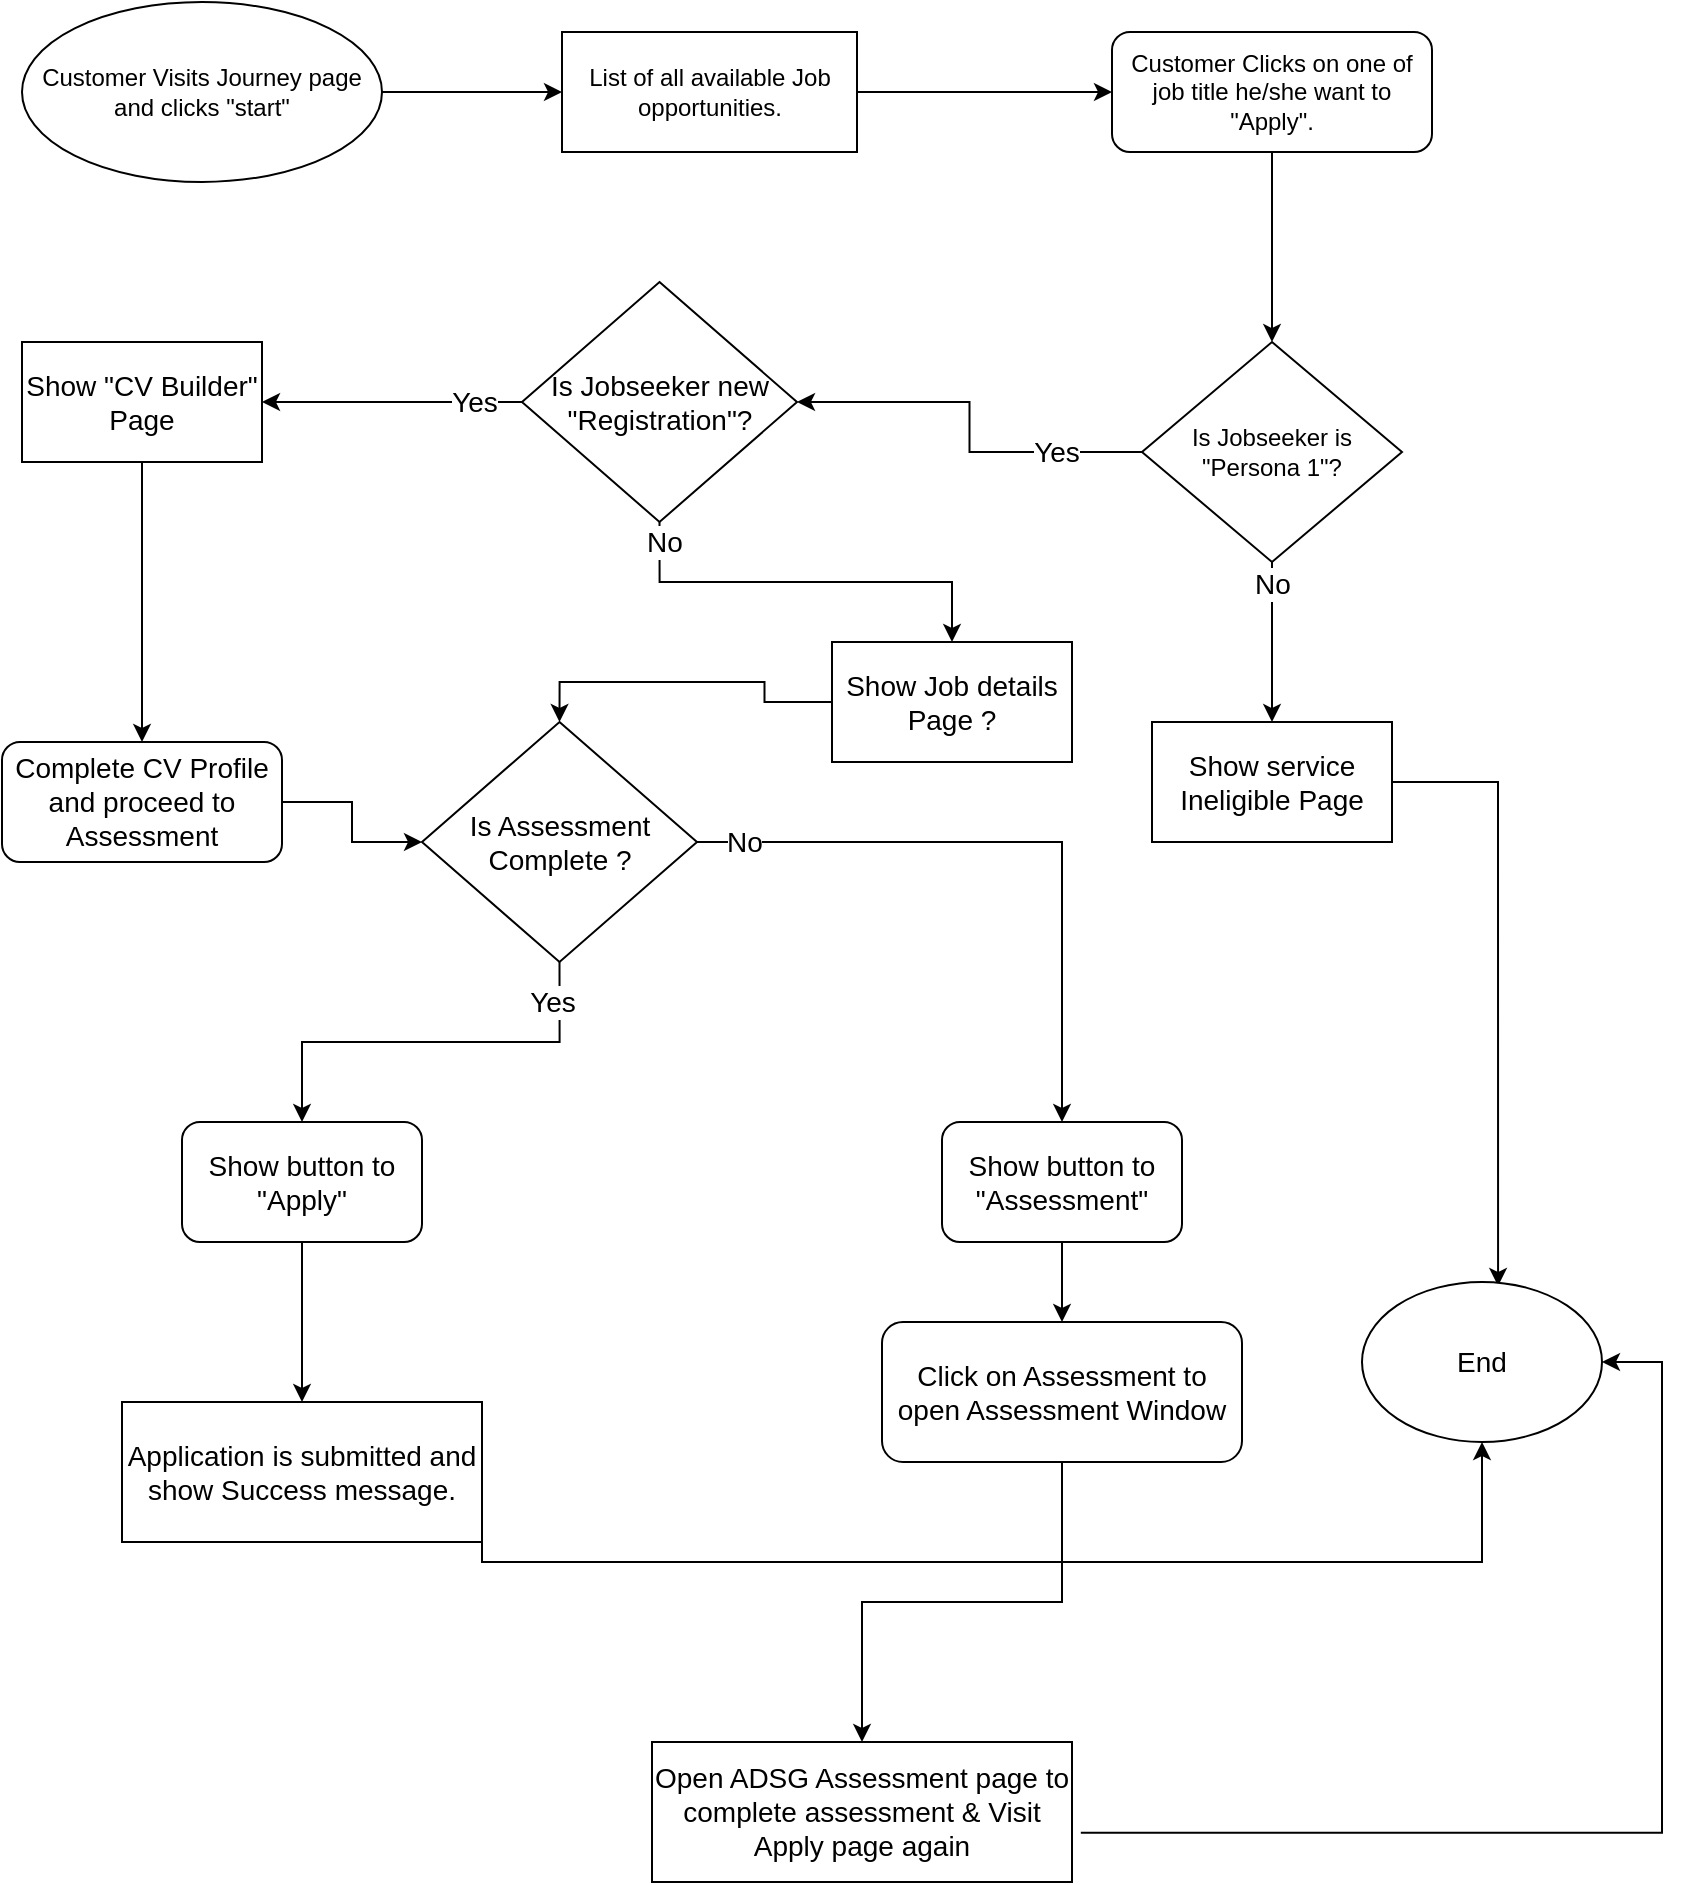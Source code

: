 <mxfile version="20.0.4" type="github" pages="3">
  <diagram id="p3bcoX_zDifybAXSMWaD" name="All Persona">
    <mxGraphModel dx="1406" dy="792" grid="1" gridSize="10" guides="1" tooltips="1" connect="1" arrows="1" fold="1" page="1" pageScale="1" pageWidth="850" pageHeight="1100" math="0" shadow="0">
      <root>
        <mxCell id="0" />
        <mxCell id="1" parent="0" />
        <mxCell id="kV20wIMNOrEjRqIksJpt-13" value="" style="edgeStyle=orthogonalEdgeStyle;rounded=0;orthogonalLoop=1;jettySize=auto;html=1;fontSize=14;" edge="1" parent="1" source="kV20wIMNOrEjRqIksJpt-1" target="kV20wIMNOrEjRqIksJpt-2">
          <mxGeometry relative="1" as="geometry" />
        </mxCell>
        <mxCell id="kV20wIMNOrEjRqIksJpt-1" value="Customer Visits Journey page and clicks &quot;start&quot;" style="ellipse;whiteSpace=wrap;html=1;" vertex="1" parent="1">
          <mxGeometry x="20" y="70" width="180" height="90" as="geometry" />
        </mxCell>
        <mxCell id="kV20wIMNOrEjRqIksJpt-14" value="" style="edgeStyle=orthogonalEdgeStyle;rounded=0;orthogonalLoop=1;jettySize=auto;html=1;fontSize=14;" edge="1" parent="1" source="kV20wIMNOrEjRqIksJpt-2" target="kV20wIMNOrEjRqIksJpt-3">
          <mxGeometry relative="1" as="geometry" />
        </mxCell>
        <mxCell id="kV20wIMNOrEjRqIksJpt-2" value="List of all available Job opportunities." style="rounded=0;whiteSpace=wrap;html=1;" vertex="1" parent="1">
          <mxGeometry x="290" y="85" width="147.5" height="60" as="geometry" />
        </mxCell>
        <mxCell id="kV20wIMNOrEjRqIksJpt-15" value="" style="edgeStyle=orthogonalEdgeStyle;rounded=0;orthogonalLoop=1;jettySize=auto;html=1;fontSize=14;" edge="1" parent="1" source="kV20wIMNOrEjRqIksJpt-3" target="kV20wIMNOrEjRqIksJpt-4">
          <mxGeometry relative="1" as="geometry" />
        </mxCell>
        <mxCell id="kV20wIMNOrEjRqIksJpt-3" value="Customer Clicks on one of job title he/she want to &quot;Apply&quot;." style="rounded=1;whiteSpace=wrap;html=1;" vertex="1" parent="1">
          <mxGeometry x="565" y="85" width="160" height="60" as="geometry" />
        </mxCell>
        <mxCell id="kV20wIMNOrEjRqIksJpt-16" style="edgeStyle=orthogonalEdgeStyle;rounded=0;orthogonalLoop=1;jettySize=auto;html=1;fontSize=14;entryX=1;entryY=0.5;entryDx=0;entryDy=0;" edge="1" parent="1" source="kV20wIMNOrEjRqIksJpt-4" target="kV20wIMNOrEjRqIksJpt-6">
          <mxGeometry relative="1" as="geometry">
            <mxPoint x="450" y="295" as="targetPoint" />
          </mxGeometry>
        </mxCell>
        <mxCell id="kV20wIMNOrEjRqIksJpt-35" value="Yes" style="edgeLabel;html=1;align=center;verticalAlign=middle;resizable=0;points=[];fontSize=14;" vertex="1" connectable="0" parent="kV20wIMNOrEjRqIksJpt-16">
          <mxGeometry x="-0.333" y="3" relative="1" as="geometry">
            <mxPoint x="23" y="-3" as="offset" />
          </mxGeometry>
        </mxCell>
        <mxCell id="kV20wIMNOrEjRqIksJpt-23" value="" style="edgeStyle=orthogonalEdgeStyle;rounded=0;orthogonalLoop=1;jettySize=auto;html=1;fontSize=14;" edge="1" parent="1" source="kV20wIMNOrEjRqIksJpt-4" target="kV20wIMNOrEjRqIksJpt-22">
          <mxGeometry relative="1" as="geometry" />
        </mxCell>
        <mxCell id="kV20wIMNOrEjRqIksJpt-36" value="No" style="edgeLabel;html=1;align=center;verticalAlign=middle;resizable=0;points=[];fontSize=14;" vertex="1" connectable="0" parent="kV20wIMNOrEjRqIksJpt-23">
          <mxGeometry x="-0.267" y="1" relative="1" as="geometry">
            <mxPoint x="-1" y="-19" as="offset" />
          </mxGeometry>
        </mxCell>
        <mxCell id="kV20wIMNOrEjRqIksJpt-4" value="Is Jobseeker is &lt;br&gt;&quot;Persona 1&quot;?" style="rhombus;whiteSpace=wrap;html=1;" vertex="1" parent="1">
          <mxGeometry x="580" y="240" width="130" height="110" as="geometry" />
        </mxCell>
        <mxCell id="kV20wIMNOrEjRqIksJpt-17" style="edgeStyle=orthogonalEdgeStyle;rounded=0;orthogonalLoop=1;jettySize=auto;html=1;entryX=1;entryY=0.5;entryDx=0;entryDy=0;fontSize=14;" edge="1" parent="1" source="kV20wIMNOrEjRqIksJpt-6" target="kV20wIMNOrEjRqIksJpt-8">
          <mxGeometry relative="1" as="geometry" />
        </mxCell>
        <mxCell id="kV20wIMNOrEjRqIksJpt-37" value="Yes" style="edgeLabel;html=1;align=center;verticalAlign=middle;resizable=0;points=[];fontSize=14;" vertex="1" connectable="0" parent="kV20wIMNOrEjRqIksJpt-17">
          <mxGeometry x="-0.228" y="3" relative="1" as="geometry">
            <mxPoint x="26" y="-3" as="offset" />
          </mxGeometry>
        </mxCell>
        <mxCell id="kV20wIMNOrEjRqIksJpt-38" style="edgeStyle=orthogonalEdgeStyle;rounded=0;orthogonalLoop=1;jettySize=auto;html=1;fontSize=14;exitX=0.5;exitY=1;exitDx=0;exitDy=0;" edge="1" parent="1" source="kV20wIMNOrEjRqIksJpt-6" target="kV20wIMNOrEjRqIksJpt-9">
          <mxGeometry relative="1" as="geometry" />
        </mxCell>
        <mxCell id="kV20wIMNOrEjRqIksJpt-6" value="Is Jobseeker new &quot;Registration&quot;?" style="rhombus;whiteSpace=wrap;html=1;fontSize=14;" vertex="1" parent="1">
          <mxGeometry x="270" y="210" width="137.5" height="120" as="geometry" />
        </mxCell>
        <mxCell id="kV20wIMNOrEjRqIksJpt-45" value="" style="edgeStyle=orthogonalEdgeStyle;rounded=0;orthogonalLoop=1;jettySize=auto;html=1;fontSize=14;" edge="1" parent="1" source="kV20wIMNOrEjRqIksJpt-8" target="kV20wIMNOrEjRqIksJpt-42">
          <mxGeometry relative="1" as="geometry" />
        </mxCell>
        <mxCell id="kV20wIMNOrEjRqIksJpt-8" value="Show &quot;CV Builder&quot; Page" style="rounded=0;whiteSpace=wrap;html=1;fontSize=14;" vertex="1" parent="1">
          <mxGeometry x="20" y="240" width="120" height="60" as="geometry" />
        </mxCell>
        <mxCell id="kV20wIMNOrEjRqIksJpt-19" style="edgeStyle=orthogonalEdgeStyle;rounded=0;orthogonalLoop=1;jettySize=auto;html=1;entryX=0.5;entryY=0;entryDx=0;entryDy=0;fontSize=14;" edge="1" parent="1" source="kV20wIMNOrEjRqIksJpt-9" target="kV20wIMNOrEjRqIksJpt-10">
          <mxGeometry relative="1" as="geometry" />
        </mxCell>
        <mxCell id="kV20wIMNOrEjRqIksJpt-9" value="Show Job details Page ?" style="rounded=0;whiteSpace=wrap;html=1;fontSize=14;" vertex="1" parent="1">
          <mxGeometry x="425" y="390" width="120" height="60" as="geometry" />
        </mxCell>
        <mxCell id="kV20wIMNOrEjRqIksJpt-20" style="edgeStyle=orthogonalEdgeStyle;rounded=0;orthogonalLoop=1;jettySize=auto;html=1;fontSize=14;exitX=0.5;exitY=1;exitDx=0;exitDy=0;" edge="1" parent="1" source="kV20wIMNOrEjRqIksJpt-10" target="kV20wIMNOrEjRqIksJpt-11">
          <mxGeometry relative="1" as="geometry" />
        </mxCell>
        <mxCell id="kV20wIMNOrEjRqIksJpt-40" value="Yes" style="edgeLabel;html=1;align=center;verticalAlign=middle;resizable=0;points=[];fontSize=14;" vertex="1" connectable="0" parent="kV20wIMNOrEjRqIksJpt-20">
          <mxGeometry x="-0.234" relative="1" as="geometry">
            <mxPoint x="36" y="-20" as="offset" />
          </mxGeometry>
        </mxCell>
        <mxCell id="kV20wIMNOrEjRqIksJpt-21" style="edgeStyle=orthogonalEdgeStyle;rounded=0;orthogonalLoop=1;jettySize=auto;html=1;fontSize=14;" edge="1" parent="1" source="kV20wIMNOrEjRqIksJpt-10" target="kV20wIMNOrEjRqIksJpt-12">
          <mxGeometry relative="1" as="geometry" />
        </mxCell>
        <mxCell id="kV20wIMNOrEjRqIksJpt-41" value="No" style="edgeLabel;html=1;align=center;verticalAlign=middle;resizable=0;points=[];fontSize=14;" vertex="1" connectable="0" parent="kV20wIMNOrEjRqIksJpt-21">
          <mxGeometry x="-0.021" y="1" relative="1" as="geometry">
            <mxPoint x="-175" y="-149" as="offset" />
          </mxGeometry>
        </mxCell>
        <mxCell id="kV20wIMNOrEjRqIksJpt-47" value="No" style="edgeLabel;html=1;align=center;verticalAlign=middle;resizable=0;points=[];fontSize=14;" vertex="1" connectable="0" parent="kV20wIMNOrEjRqIksJpt-21">
          <mxGeometry x="-0.559" y="3" relative="1" as="geometry">
            <mxPoint x="-48" y="3" as="offset" />
          </mxGeometry>
        </mxCell>
        <mxCell id="kV20wIMNOrEjRqIksJpt-10" value="Is Assessment Complete ?" style="rhombus;whiteSpace=wrap;html=1;fontSize=14;" vertex="1" parent="1">
          <mxGeometry x="220" y="430" width="137.5" height="120" as="geometry" />
        </mxCell>
        <mxCell id="kV20wIMNOrEjRqIksJpt-34" value="" style="edgeStyle=orthogonalEdgeStyle;rounded=0;orthogonalLoop=1;jettySize=auto;html=1;fontSize=14;" edge="1" parent="1" source="kV20wIMNOrEjRqIksJpt-11" target="kV20wIMNOrEjRqIksJpt-32">
          <mxGeometry relative="1" as="geometry" />
        </mxCell>
        <mxCell id="kV20wIMNOrEjRqIksJpt-11" value="Show button to &quot;Apply&quot;" style="rounded=1;whiteSpace=wrap;html=1;fontSize=14;" vertex="1" parent="1">
          <mxGeometry x="100" y="630" width="120" height="60" as="geometry" />
        </mxCell>
        <mxCell id="kV20wIMNOrEjRqIksJpt-31" value="" style="edgeStyle=orthogonalEdgeStyle;rounded=0;orthogonalLoop=1;jettySize=auto;html=1;fontSize=14;" edge="1" parent="1" source="kV20wIMNOrEjRqIksJpt-12" target="kV20wIMNOrEjRqIksJpt-27">
          <mxGeometry relative="1" as="geometry" />
        </mxCell>
        <mxCell id="kV20wIMNOrEjRqIksJpt-12" value="Show button to &quot;Assessment&quot;" style="rounded=1;whiteSpace=wrap;html=1;fontSize=14;" vertex="1" parent="1">
          <mxGeometry x="480" y="630" width="120" height="60" as="geometry" />
        </mxCell>
        <mxCell id="kV20wIMNOrEjRqIksJpt-25" style="edgeStyle=orthogonalEdgeStyle;rounded=0;orthogonalLoop=1;jettySize=auto;html=1;entryX=0.567;entryY=0.025;entryDx=0;entryDy=0;entryPerimeter=0;fontSize=14;exitX=1;exitY=0.5;exitDx=0;exitDy=0;" edge="1" parent="1" source="kV20wIMNOrEjRqIksJpt-22" target="kV20wIMNOrEjRqIksJpt-24">
          <mxGeometry relative="1" as="geometry" />
        </mxCell>
        <mxCell id="kV20wIMNOrEjRqIksJpt-22" value="Show service Ineligible Page" style="rounded=0;whiteSpace=wrap;html=1;fontSize=14;" vertex="1" parent="1">
          <mxGeometry x="585" y="430" width="120" height="60" as="geometry" />
        </mxCell>
        <mxCell id="kV20wIMNOrEjRqIksJpt-24" value="End" style="ellipse;whiteSpace=wrap;html=1;fontSize=14;" vertex="1" parent="1">
          <mxGeometry x="690" y="710" width="120" height="80" as="geometry" />
        </mxCell>
        <mxCell id="kV20wIMNOrEjRqIksJpt-43" value="" style="edgeStyle=orthogonalEdgeStyle;rounded=0;orthogonalLoop=1;jettySize=auto;html=1;fontSize=14;" edge="1" parent="1" source="kV20wIMNOrEjRqIksJpt-27" target="kV20wIMNOrEjRqIksJpt-29">
          <mxGeometry relative="1" as="geometry" />
        </mxCell>
        <mxCell id="kV20wIMNOrEjRqIksJpt-27" value="Click on Assessment to open Assessment Window" style="rounded=1;whiteSpace=wrap;html=1;fontSize=14;" vertex="1" parent="1">
          <mxGeometry x="450" y="730" width="180" height="70" as="geometry" />
        </mxCell>
        <mxCell id="kV20wIMNOrEjRqIksJpt-30" style="edgeStyle=orthogonalEdgeStyle;rounded=0;orthogonalLoop=1;jettySize=auto;html=1;entryX=1;entryY=0.5;entryDx=0;entryDy=0;fontSize=14;exitX=1.021;exitY=0.648;exitDx=0;exitDy=0;exitPerimeter=0;" edge="1" parent="1" source="kV20wIMNOrEjRqIksJpt-29" target="kV20wIMNOrEjRqIksJpt-24">
          <mxGeometry relative="1" as="geometry">
            <Array as="points">
              <mxPoint x="840" y="985" />
              <mxPoint x="840" y="750" />
            </Array>
          </mxGeometry>
        </mxCell>
        <mxCell id="kV20wIMNOrEjRqIksJpt-29" value="Open ADSG Assessment page to complete assessment &amp;amp; Visit Apply page again" style="rounded=0;whiteSpace=wrap;html=1;fontSize=14;" vertex="1" parent="1">
          <mxGeometry x="335" y="940" width="210" height="70" as="geometry" />
        </mxCell>
        <mxCell id="kV20wIMNOrEjRqIksJpt-33" style="edgeStyle=orthogonalEdgeStyle;rounded=0;orthogonalLoop=1;jettySize=auto;html=1;entryX=0.5;entryY=1;entryDx=0;entryDy=0;fontSize=14;" edge="1" parent="1" source="kV20wIMNOrEjRqIksJpt-32" target="kV20wIMNOrEjRqIksJpt-24">
          <mxGeometry relative="1" as="geometry">
            <Array as="points">
              <mxPoint x="250" y="850" />
              <mxPoint x="750" y="850" />
            </Array>
          </mxGeometry>
        </mxCell>
        <mxCell id="kV20wIMNOrEjRqIksJpt-32" value="Application is submitted and show Success message." style="rounded=0;whiteSpace=wrap;html=1;fontSize=14;" vertex="1" parent="1">
          <mxGeometry x="70" y="770" width="180" height="70" as="geometry" />
        </mxCell>
        <mxCell id="kV20wIMNOrEjRqIksJpt-46" style="edgeStyle=orthogonalEdgeStyle;rounded=0;orthogonalLoop=1;jettySize=auto;html=1;fontSize=14;entryX=0;entryY=0.5;entryDx=0;entryDy=0;" edge="1" parent="1" source="kV20wIMNOrEjRqIksJpt-42" target="kV20wIMNOrEjRqIksJpt-10">
          <mxGeometry relative="1" as="geometry" />
        </mxCell>
        <mxCell id="kV20wIMNOrEjRqIksJpt-42" value="Complete CV Profile and proceed to Assessment" style="rounded=1;whiteSpace=wrap;html=1;fontSize=14;" vertex="1" parent="1">
          <mxGeometry x="10" y="440" width="140" height="60" as="geometry" />
        </mxCell>
      </root>
    </mxGraphModel>
  </diagram>
  <diagram id="uYBK460RXJuyoEcKmsnh" name="Person2">
    <mxGraphModel dx="1406" dy="792" grid="1" gridSize="10" guides="1" tooltips="1" connect="1" arrows="1" fold="1" page="1" pageScale="1" pageWidth="850" pageHeight="1100" math="0" shadow="0">
      <root>
        <mxCell id="0" />
        <mxCell id="1" parent="0" />
        <mxCell id="ry02r2a6CAOk2bOFhwHt-1" value="" style="edgeStyle=orthogonalEdgeStyle;rounded=0;orthogonalLoop=1;jettySize=auto;html=1;fontSize=14;" edge="1" parent="1" source="ry02r2a6CAOk2bOFhwHt-2" target="ry02r2a6CAOk2bOFhwHt-4">
          <mxGeometry relative="1" as="geometry" />
        </mxCell>
        <mxCell id="ry02r2a6CAOk2bOFhwHt-2" value="Customer Visits Journey page and clicks &quot;start&quot;" style="ellipse;whiteSpace=wrap;html=1;" vertex="1" parent="1">
          <mxGeometry x="20" y="70" width="180" height="90" as="geometry" />
        </mxCell>
        <mxCell id="ry02r2a6CAOk2bOFhwHt-3" value="" style="edgeStyle=orthogonalEdgeStyle;rounded=0;orthogonalLoop=1;jettySize=auto;html=1;fontSize=14;" edge="1" parent="1" source="ry02r2a6CAOk2bOFhwHt-4" target="ry02r2a6CAOk2bOFhwHt-6">
          <mxGeometry relative="1" as="geometry" />
        </mxCell>
        <mxCell id="ry02r2a6CAOk2bOFhwHt-4" value="List of all available Job opportunities." style="rounded=0;whiteSpace=wrap;html=1;" vertex="1" parent="1">
          <mxGeometry x="290" y="85" width="147.5" height="60" as="geometry" />
        </mxCell>
        <mxCell id="ry02r2a6CAOk2bOFhwHt-5" value="" style="edgeStyle=orthogonalEdgeStyle;rounded=0;orthogonalLoop=1;jettySize=auto;html=1;fontSize=14;" edge="1" parent="1" source="ry02r2a6CAOk2bOFhwHt-6" target="ry02r2a6CAOk2bOFhwHt-11">
          <mxGeometry relative="1" as="geometry" />
        </mxCell>
        <mxCell id="ry02r2a6CAOk2bOFhwHt-6" value="Customer Clicks on one of job title he/she want to &quot;Apply&quot;." style="rounded=1;whiteSpace=wrap;html=1;" vertex="1" parent="1">
          <mxGeometry x="565" y="85" width="160" height="60" as="geometry" />
        </mxCell>
        <mxCell id="ry02r2a6CAOk2bOFhwHt-7" style="edgeStyle=orthogonalEdgeStyle;rounded=0;orthogonalLoop=1;jettySize=auto;html=1;fontSize=14;entryX=1;entryY=0.5;entryDx=0;entryDy=0;" edge="1" parent="1" source="ry02r2a6CAOk2bOFhwHt-11" target="ry02r2a6CAOk2bOFhwHt-15">
          <mxGeometry relative="1" as="geometry">
            <mxPoint x="450" y="295" as="targetPoint" />
          </mxGeometry>
        </mxCell>
        <mxCell id="ry02r2a6CAOk2bOFhwHt-8" value="Yes" style="edgeLabel;html=1;align=center;verticalAlign=middle;resizable=0;points=[];fontSize=14;" vertex="1" connectable="0" parent="ry02r2a6CAOk2bOFhwHt-7">
          <mxGeometry x="-0.333" y="3" relative="1" as="geometry">
            <mxPoint x="23" y="-3" as="offset" />
          </mxGeometry>
        </mxCell>
        <mxCell id="ry02r2a6CAOk2bOFhwHt-9" value="" style="edgeStyle=orthogonalEdgeStyle;rounded=0;orthogonalLoop=1;jettySize=auto;html=1;fontSize=14;" edge="1" parent="1" source="ry02r2a6CAOk2bOFhwHt-11" target="ry02r2a6CAOk2bOFhwHt-31">
          <mxGeometry relative="1" as="geometry" />
        </mxCell>
        <mxCell id="ry02r2a6CAOk2bOFhwHt-10" value="No" style="edgeLabel;html=1;align=center;verticalAlign=middle;resizable=0;points=[];fontSize=14;" vertex="1" connectable="0" parent="ry02r2a6CAOk2bOFhwHt-9">
          <mxGeometry x="-0.267" y="1" relative="1" as="geometry">
            <mxPoint x="-1" y="-19" as="offset" />
          </mxGeometry>
        </mxCell>
        <mxCell id="ry02r2a6CAOk2bOFhwHt-11" value="Is Jobseeker is &lt;br&gt;&quot;Persona 1&quot;?" style="rhombus;whiteSpace=wrap;html=1;" vertex="1" parent="1">
          <mxGeometry x="580" y="240" width="130" height="110" as="geometry" />
        </mxCell>
        <mxCell id="ry02r2a6CAOk2bOFhwHt-12" style="edgeStyle=orthogonalEdgeStyle;rounded=0;orthogonalLoop=1;jettySize=auto;html=1;entryX=1;entryY=0.5;entryDx=0;entryDy=0;fontSize=14;" edge="1" parent="1" source="ry02r2a6CAOk2bOFhwHt-15" target="ry02r2a6CAOk2bOFhwHt-17">
          <mxGeometry relative="1" as="geometry" />
        </mxCell>
        <mxCell id="ry02r2a6CAOk2bOFhwHt-13" value="Yes" style="edgeLabel;html=1;align=center;verticalAlign=middle;resizable=0;points=[];fontSize=14;" vertex="1" connectable="0" parent="ry02r2a6CAOk2bOFhwHt-12">
          <mxGeometry x="-0.228" y="3" relative="1" as="geometry">
            <mxPoint x="26" y="-3" as="offset" />
          </mxGeometry>
        </mxCell>
        <mxCell id="ry02r2a6CAOk2bOFhwHt-14" style="edgeStyle=orthogonalEdgeStyle;rounded=0;orthogonalLoop=1;jettySize=auto;html=1;fontSize=14;exitX=0.5;exitY=1;exitDx=0;exitDy=0;" edge="1" parent="1" source="ry02r2a6CAOk2bOFhwHt-15" target="ry02r2a6CAOk2bOFhwHt-19">
          <mxGeometry relative="1" as="geometry" />
        </mxCell>
        <mxCell id="ry02r2a6CAOk2bOFhwHt-15" value="Is Jobseeker new &quot;Registration&quot;?" style="rhombus;whiteSpace=wrap;html=1;fontSize=14;" vertex="1" parent="1">
          <mxGeometry x="270" y="210" width="137.5" height="120" as="geometry" />
        </mxCell>
        <mxCell id="ry02r2a6CAOk2bOFhwHt-16" value="" style="edgeStyle=orthogonalEdgeStyle;rounded=0;orthogonalLoop=1;jettySize=auto;html=1;fontSize=14;" edge="1" parent="1" source="ry02r2a6CAOk2bOFhwHt-17" target="ry02r2a6CAOk2bOFhwHt-40">
          <mxGeometry relative="1" as="geometry" />
        </mxCell>
        <mxCell id="ry02r2a6CAOk2bOFhwHt-17" value="Show &quot;CV Builder&quot; Page" style="rounded=0;whiteSpace=wrap;html=1;fontSize=14;" vertex="1" parent="1">
          <mxGeometry x="20" y="240" width="120" height="60" as="geometry" />
        </mxCell>
        <mxCell id="ry02r2a6CAOk2bOFhwHt-18" style="edgeStyle=orthogonalEdgeStyle;rounded=0;orthogonalLoop=1;jettySize=auto;html=1;entryX=0.5;entryY=0;entryDx=0;entryDy=0;fontSize=14;" edge="1" parent="1" source="ry02r2a6CAOk2bOFhwHt-19" target="ry02r2a6CAOk2bOFhwHt-25">
          <mxGeometry relative="1" as="geometry" />
        </mxCell>
        <mxCell id="ry02r2a6CAOk2bOFhwHt-19" value="Show Job details Page ?" style="rounded=0;whiteSpace=wrap;html=1;fontSize=14;" vertex="1" parent="1">
          <mxGeometry x="425" y="390" width="120" height="60" as="geometry" />
        </mxCell>
        <mxCell id="ry02r2a6CAOk2bOFhwHt-20" style="edgeStyle=orthogonalEdgeStyle;rounded=0;orthogonalLoop=1;jettySize=auto;html=1;fontSize=14;exitX=0.5;exitY=1;exitDx=0;exitDy=0;" edge="1" parent="1" source="ry02r2a6CAOk2bOFhwHt-25" target="ry02r2a6CAOk2bOFhwHt-27">
          <mxGeometry relative="1" as="geometry" />
        </mxCell>
        <mxCell id="ry02r2a6CAOk2bOFhwHt-21" value="Yes" style="edgeLabel;html=1;align=center;verticalAlign=middle;resizable=0;points=[];fontSize=14;" vertex="1" connectable="0" parent="ry02r2a6CAOk2bOFhwHt-20">
          <mxGeometry x="-0.234" relative="1" as="geometry">
            <mxPoint x="36" y="-20" as="offset" />
          </mxGeometry>
        </mxCell>
        <mxCell id="ry02r2a6CAOk2bOFhwHt-22" style="edgeStyle=orthogonalEdgeStyle;rounded=0;orthogonalLoop=1;jettySize=auto;html=1;fontSize=14;" edge="1" parent="1" source="ry02r2a6CAOk2bOFhwHt-25" target="ry02r2a6CAOk2bOFhwHt-29">
          <mxGeometry relative="1" as="geometry" />
        </mxCell>
        <mxCell id="ry02r2a6CAOk2bOFhwHt-23" value="No" style="edgeLabel;html=1;align=center;verticalAlign=middle;resizable=0;points=[];fontSize=14;" vertex="1" connectable="0" parent="ry02r2a6CAOk2bOFhwHt-22">
          <mxGeometry x="-0.021" y="1" relative="1" as="geometry">
            <mxPoint x="-175" y="-149" as="offset" />
          </mxGeometry>
        </mxCell>
        <mxCell id="ry02r2a6CAOk2bOFhwHt-24" value="No" style="edgeLabel;html=1;align=center;verticalAlign=middle;resizable=0;points=[];fontSize=14;" vertex="1" connectable="0" parent="ry02r2a6CAOk2bOFhwHt-22">
          <mxGeometry x="-0.559" y="3" relative="1" as="geometry">
            <mxPoint x="-48" y="3" as="offset" />
          </mxGeometry>
        </mxCell>
        <mxCell id="ry02r2a6CAOk2bOFhwHt-25" value="Is Assessment Complete ?" style="rhombus;whiteSpace=wrap;html=1;fontSize=14;" vertex="1" parent="1">
          <mxGeometry x="220" y="430" width="137.5" height="120" as="geometry" />
        </mxCell>
        <mxCell id="ry02r2a6CAOk2bOFhwHt-26" value="" style="edgeStyle=orthogonalEdgeStyle;rounded=0;orthogonalLoop=1;jettySize=auto;html=1;fontSize=14;" edge="1" parent="1" source="ry02r2a6CAOk2bOFhwHt-27" target="ry02r2a6CAOk2bOFhwHt-38">
          <mxGeometry relative="1" as="geometry" />
        </mxCell>
        <mxCell id="ry02r2a6CAOk2bOFhwHt-27" value="Show button to &quot;Apply&quot;" style="rounded=1;whiteSpace=wrap;html=1;fontSize=14;" vertex="1" parent="1">
          <mxGeometry x="100" y="630" width="120" height="60" as="geometry" />
        </mxCell>
        <mxCell id="ry02r2a6CAOk2bOFhwHt-28" value="" style="edgeStyle=orthogonalEdgeStyle;rounded=0;orthogonalLoop=1;jettySize=auto;html=1;fontSize=14;" edge="1" parent="1" source="ry02r2a6CAOk2bOFhwHt-29" target="ry02r2a6CAOk2bOFhwHt-34">
          <mxGeometry relative="1" as="geometry" />
        </mxCell>
        <mxCell id="ry02r2a6CAOk2bOFhwHt-29" value="Show button to &quot;Assessment&quot;" style="rounded=1;whiteSpace=wrap;html=1;fontSize=14;" vertex="1" parent="1">
          <mxGeometry x="480" y="630" width="120" height="60" as="geometry" />
        </mxCell>
        <mxCell id="ry02r2a6CAOk2bOFhwHt-30" style="edgeStyle=orthogonalEdgeStyle;rounded=0;orthogonalLoop=1;jettySize=auto;html=1;entryX=0.567;entryY=0.025;entryDx=0;entryDy=0;entryPerimeter=0;fontSize=14;exitX=1;exitY=0.5;exitDx=0;exitDy=0;" edge="1" parent="1" source="ry02r2a6CAOk2bOFhwHt-31" target="ry02r2a6CAOk2bOFhwHt-32">
          <mxGeometry relative="1" as="geometry" />
        </mxCell>
        <mxCell id="ry02r2a6CAOk2bOFhwHt-31" value="Show service Ineligible Page" style="rounded=0;whiteSpace=wrap;html=1;fontSize=14;" vertex="1" parent="1">
          <mxGeometry x="585" y="430" width="120" height="60" as="geometry" />
        </mxCell>
        <mxCell id="ry02r2a6CAOk2bOFhwHt-32" value="End" style="ellipse;whiteSpace=wrap;html=1;fontSize=14;" vertex="1" parent="1">
          <mxGeometry x="690" y="710" width="120" height="80" as="geometry" />
        </mxCell>
        <mxCell id="ry02r2a6CAOk2bOFhwHt-33" value="" style="edgeStyle=orthogonalEdgeStyle;rounded=0;orthogonalLoop=1;jettySize=auto;html=1;fontSize=14;" edge="1" parent="1" source="ry02r2a6CAOk2bOFhwHt-34" target="ry02r2a6CAOk2bOFhwHt-36">
          <mxGeometry relative="1" as="geometry" />
        </mxCell>
        <mxCell id="ry02r2a6CAOk2bOFhwHt-34" value="Click on Assessment to open Assessment Window" style="rounded=1;whiteSpace=wrap;html=1;fontSize=14;" vertex="1" parent="1">
          <mxGeometry x="450" y="730" width="180" height="70" as="geometry" />
        </mxCell>
        <mxCell id="ry02r2a6CAOk2bOFhwHt-35" style="edgeStyle=orthogonalEdgeStyle;rounded=0;orthogonalLoop=1;jettySize=auto;html=1;entryX=1;entryY=0.5;entryDx=0;entryDy=0;fontSize=14;exitX=1.021;exitY=0.648;exitDx=0;exitDy=0;exitPerimeter=0;" edge="1" parent="1" source="ry02r2a6CAOk2bOFhwHt-36" target="ry02r2a6CAOk2bOFhwHt-32">
          <mxGeometry relative="1" as="geometry">
            <Array as="points">
              <mxPoint x="840" y="985" />
              <mxPoint x="840" y="750" />
            </Array>
          </mxGeometry>
        </mxCell>
        <mxCell id="ry02r2a6CAOk2bOFhwHt-36" value="Open ADSG Assessment page to complete assessment &amp;amp; Visit Apply page again" style="rounded=0;whiteSpace=wrap;html=1;fontSize=14;" vertex="1" parent="1">
          <mxGeometry x="335" y="940" width="210" height="70" as="geometry" />
        </mxCell>
        <mxCell id="ry02r2a6CAOk2bOFhwHt-37" style="edgeStyle=orthogonalEdgeStyle;rounded=0;orthogonalLoop=1;jettySize=auto;html=1;entryX=0.5;entryY=1;entryDx=0;entryDy=0;fontSize=14;" edge="1" parent="1" source="ry02r2a6CAOk2bOFhwHt-38" target="ry02r2a6CAOk2bOFhwHt-32">
          <mxGeometry relative="1" as="geometry">
            <Array as="points">
              <mxPoint x="250" y="850" />
              <mxPoint x="750" y="850" />
            </Array>
          </mxGeometry>
        </mxCell>
        <mxCell id="ry02r2a6CAOk2bOFhwHt-38" value="Application is submitted and show Success message." style="rounded=0;whiteSpace=wrap;html=1;fontSize=14;" vertex="1" parent="1">
          <mxGeometry x="70" y="770" width="180" height="70" as="geometry" />
        </mxCell>
        <mxCell id="ry02r2a6CAOk2bOFhwHt-39" style="edgeStyle=orthogonalEdgeStyle;rounded=0;orthogonalLoop=1;jettySize=auto;html=1;fontSize=14;entryX=0;entryY=0.5;entryDx=0;entryDy=0;" edge="1" parent="1" source="ry02r2a6CAOk2bOFhwHt-40" target="ry02r2a6CAOk2bOFhwHt-25">
          <mxGeometry relative="1" as="geometry" />
        </mxCell>
        <mxCell id="ry02r2a6CAOk2bOFhwHt-40" value="Complete CV Profile and proceed to Assessment" style="rounded=1;whiteSpace=wrap;html=1;fontSize=14;" vertex="1" parent="1">
          <mxGeometry x="10" y="440" width="140" height="60" as="geometry" />
        </mxCell>
      </root>
    </mxGraphModel>
  </diagram>
  <diagram id="1LT0_sSiFqOMiPoDbb7P" name="Page-3">
    <mxGraphModel dx="1406" dy="792" grid="1" gridSize="10" guides="1" tooltips="1" connect="1" arrows="1" fold="1" page="1" pageScale="1" pageWidth="850" pageHeight="1100" math="0" shadow="0">
      <root>
        <mxCell id="0" />
        <mxCell id="1" parent="0" />
        <mxCell id="DThxIklJ1Q___JalXPfu-1" value="" style="edgeStyle=orthogonalEdgeStyle;rounded=0;orthogonalLoop=1;jettySize=auto;html=1;fontSize=14;" edge="1" parent="1" source="DThxIklJ1Q___JalXPfu-2" target="DThxIklJ1Q___JalXPfu-4">
          <mxGeometry relative="1" as="geometry" />
        </mxCell>
        <mxCell id="DThxIklJ1Q___JalXPfu-2" value="Customer Visits Journey page and clicks &quot;start&quot;" style="ellipse;whiteSpace=wrap;html=1;" vertex="1" parent="1">
          <mxGeometry x="20" y="70" width="180" height="90" as="geometry" />
        </mxCell>
        <mxCell id="DThxIklJ1Q___JalXPfu-3" value="" style="edgeStyle=orthogonalEdgeStyle;rounded=0;orthogonalLoop=1;jettySize=auto;html=1;fontSize=14;" edge="1" parent="1" source="DThxIklJ1Q___JalXPfu-4" target="DThxIklJ1Q___JalXPfu-6">
          <mxGeometry relative="1" as="geometry" />
        </mxCell>
        <mxCell id="DThxIklJ1Q___JalXPfu-4" value="List of all available Job opportunities." style="rounded=0;whiteSpace=wrap;html=1;" vertex="1" parent="1">
          <mxGeometry x="290" y="85" width="147.5" height="60" as="geometry" />
        </mxCell>
        <mxCell id="DThxIklJ1Q___JalXPfu-5" value="" style="edgeStyle=orthogonalEdgeStyle;rounded=0;orthogonalLoop=1;jettySize=auto;html=1;fontSize=14;" edge="1" parent="1" source="DThxIklJ1Q___JalXPfu-6" target="DThxIklJ1Q___JalXPfu-11">
          <mxGeometry relative="1" as="geometry" />
        </mxCell>
        <mxCell id="DThxIklJ1Q___JalXPfu-6" value="Customer Clicks on one of job title he/she want to &quot;Apply&quot;." style="rounded=1;whiteSpace=wrap;html=1;" vertex="1" parent="1">
          <mxGeometry x="565" y="85" width="160" height="60" as="geometry" />
        </mxCell>
        <mxCell id="DThxIklJ1Q___JalXPfu-7" style="edgeStyle=orthogonalEdgeStyle;rounded=0;orthogonalLoop=1;jettySize=auto;html=1;fontSize=14;entryX=1;entryY=0.5;entryDx=0;entryDy=0;" edge="1" parent="1" source="DThxIklJ1Q___JalXPfu-11" target="DThxIklJ1Q___JalXPfu-15">
          <mxGeometry relative="1" as="geometry">
            <mxPoint x="450" y="295" as="targetPoint" />
          </mxGeometry>
        </mxCell>
        <mxCell id="DThxIklJ1Q___JalXPfu-8" value="Yes" style="edgeLabel;html=1;align=center;verticalAlign=middle;resizable=0;points=[];fontSize=14;" vertex="1" connectable="0" parent="DThxIklJ1Q___JalXPfu-7">
          <mxGeometry x="-0.333" y="3" relative="1" as="geometry">
            <mxPoint x="23" y="-3" as="offset" />
          </mxGeometry>
        </mxCell>
        <mxCell id="DThxIklJ1Q___JalXPfu-9" value="" style="edgeStyle=orthogonalEdgeStyle;rounded=0;orthogonalLoop=1;jettySize=auto;html=1;fontSize=14;" edge="1" parent="1" source="DThxIklJ1Q___JalXPfu-11" target="DThxIklJ1Q___JalXPfu-31">
          <mxGeometry relative="1" as="geometry" />
        </mxCell>
        <mxCell id="DThxIklJ1Q___JalXPfu-10" value="No" style="edgeLabel;html=1;align=center;verticalAlign=middle;resizable=0;points=[];fontSize=14;" vertex="1" connectable="0" parent="DThxIklJ1Q___JalXPfu-9">
          <mxGeometry x="-0.267" y="1" relative="1" as="geometry">
            <mxPoint x="-1" y="-19" as="offset" />
          </mxGeometry>
        </mxCell>
        <mxCell id="DThxIklJ1Q___JalXPfu-11" value="Is Jobseeker is &lt;br&gt;&quot;Persona 1&quot;?" style="rhombus;whiteSpace=wrap;html=1;" vertex="1" parent="1">
          <mxGeometry x="580" y="240" width="130" height="110" as="geometry" />
        </mxCell>
        <mxCell id="DThxIklJ1Q___JalXPfu-12" style="edgeStyle=orthogonalEdgeStyle;rounded=0;orthogonalLoop=1;jettySize=auto;html=1;entryX=1;entryY=0.5;entryDx=0;entryDy=0;fontSize=14;" edge="1" parent="1" source="DThxIklJ1Q___JalXPfu-15" target="DThxIklJ1Q___JalXPfu-17">
          <mxGeometry relative="1" as="geometry" />
        </mxCell>
        <mxCell id="DThxIklJ1Q___JalXPfu-13" value="Yes" style="edgeLabel;html=1;align=center;verticalAlign=middle;resizable=0;points=[];fontSize=14;" vertex="1" connectable="0" parent="DThxIklJ1Q___JalXPfu-12">
          <mxGeometry x="-0.228" y="3" relative="1" as="geometry">
            <mxPoint x="26" y="-3" as="offset" />
          </mxGeometry>
        </mxCell>
        <mxCell id="DThxIklJ1Q___JalXPfu-14" style="edgeStyle=orthogonalEdgeStyle;rounded=0;orthogonalLoop=1;jettySize=auto;html=1;fontSize=14;exitX=0.5;exitY=1;exitDx=0;exitDy=0;" edge="1" parent="1" source="DThxIklJ1Q___JalXPfu-15" target="DThxIklJ1Q___JalXPfu-19">
          <mxGeometry relative="1" as="geometry" />
        </mxCell>
        <mxCell id="DThxIklJ1Q___JalXPfu-15" value="Is Jobseeker new &quot;Registration&quot;?" style="rhombus;whiteSpace=wrap;html=1;fontSize=14;" vertex="1" parent="1">
          <mxGeometry x="270" y="210" width="137.5" height="120" as="geometry" />
        </mxCell>
        <mxCell id="DThxIklJ1Q___JalXPfu-16" value="" style="edgeStyle=orthogonalEdgeStyle;rounded=0;orthogonalLoop=1;jettySize=auto;html=1;fontSize=14;" edge="1" parent="1" source="DThxIklJ1Q___JalXPfu-17" target="DThxIklJ1Q___JalXPfu-40">
          <mxGeometry relative="1" as="geometry" />
        </mxCell>
        <mxCell id="DThxIklJ1Q___JalXPfu-17" value="Show &quot;CV Builder&quot; Page" style="rounded=0;whiteSpace=wrap;html=1;fontSize=14;" vertex="1" parent="1">
          <mxGeometry x="20" y="240" width="120" height="60" as="geometry" />
        </mxCell>
        <mxCell id="DThxIklJ1Q___JalXPfu-18" style="edgeStyle=orthogonalEdgeStyle;rounded=0;orthogonalLoop=1;jettySize=auto;html=1;entryX=0.5;entryY=0;entryDx=0;entryDy=0;fontSize=14;" edge="1" parent="1" source="DThxIklJ1Q___JalXPfu-19" target="DThxIklJ1Q___JalXPfu-25">
          <mxGeometry relative="1" as="geometry" />
        </mxCell>
        <mxCell id="DThxIklJ1Q___JalXPfu-19" value="Show Job details Page ?" style="rounded=0;whiteSpace=wrap;html=1;fontSize=14;" vertex="1" parent="1">
          <mxGeometry x="425" y="390" width="120" height="60" as="geometry" />
        </mxCell>
        <mxCell id="DThxIklJ1Q___JalXPfu-20" style="edgeStyle=orthogonalEdgeStyle;rounded=0;orthogonalLoop=1;jettySize=auto;html=1;fontSize=14;exitX=0.5;exitY=1;exitDx=0;exitDy=0;" edge="1" parent="1" source="DThxIklJ1Q___JalXPfu-25" target="DThxIklJ1Q___JalXPfu-27">
          <mxGeometry relative="1" as="geometry" />
        </mxCell>
        <mxCell id="DThxIklJ1Q___JalXPfu-21" value="Yes" style="edgeLabel;html=1;align=center;verticalAlign=middle;resizable=0;points=[];fontSize=14;" vertex="1" connectable="0" parent="DThxIklJ1Q___JalXPfu-20">
          <mxGeometry x="-0.234" relative="1" as="geometry">
            <mxPoint x="36" y="-20" as="offset" />
          </mxGeometry>
        </mxCell>
        <mxCell id="DThxIklJ1Q___JalXPfu-22" style="edgeStyle=orthogonalEdgeStyle;rounded=0;orthogonalLoop=1;jettySize=auto;html=1;fontSize=14;" edge="1" parent="1" source="DThxIklJ1Q___JalXPfu-25" target="DThxIklJ1Q___JalXPfu-29">
          <mxGeometry relative="1" as="geometry" />
        </mxCell>
        <mxCell id="DThxIklJ1Q___JalXPfu-23" value="No" style="edgeLabel;html=1;align=center;verticalAlign=middle;resizable=0;points=[];fontSize=14;" vertex="1" connectable="0" parent="DThxIklJ1Q___JalXPfu-22">
          <mxGeometry x="-0.021" y="1" relative="1" as="geometry">
            <mxPoint x="-175" y="-149" as="offset" />
          </mxGeometry>
        </mxCell>
        <mxCell id="DThxIklJ1Q___JalXPfu-24" value="No" style="edgeLabel;html=1;align=center;verticalAlign=middle;resizable=0;points=[];fontSize=14;" vertex="1" connectable="0" parent="DThxIklJ1Q___JalXPfu-22">
          <mxGeometry x="-0.559" y="3" relative="1" as="geometry">
            <mxPoint x="-48" y="3" as="offset" />
          </mxGeometry>
        </mxCell>
        <mxCell id="DThxIklJ1Q___JalXPfu-25" value="Is Assessment Complete ?" style="rhombus;whiteSpace=wrap;html=1;fontSize=14;" vertex="1" parent="1">
          <mxGeometry x="220" y="430" width="137.5" height="120" as="geometry" />
        </mxCell>
        <mxCell id="DThxIklJ1Q___JalXPfu-26" value="" style="edgeStyle=orthogonalEdgeStyle;rounded=0;orthogonalLoop=1;jettySize=auto;html=1;fontSize=14;" edge="1" parent="1" source="DThxIklJ1Q___JalXPfu-27" target="DThxIklJ1Q___JalXPfu-38">
          <mxGeometry relative="1" as="geometry" />
        </mxCell>
        <mxCell id="DThxIklJ1Q___JalXPfu-27" value="Show button to &quot;Apply&quot;" style="rounded=1;whiteSpace=wrap;html=1;fontSize=14;" vertex="1" parent="1">
          <mxGeometry x="100" y="630" width="120" height="60" as="geometry" />
        </mxCell>
        <mxCell id="DThxIklJ1Q___JalXPfu-28" value="" style="edgeStyle=orthogonalEdgeStyle;rounded=0;orthogonalLoop=1;jettySize=auto;html=1;fontSize=14;" edge="1" parent="1" source="DThxIklJ1Q___JalXPfu-29" target="DThxIklJ1Q___JalXPfu-34">
          <mxGeometry relative="1" as="geometry" />
        </mxCell>
        <mxCell id="DThxIklJ1Q___JalXPfu-29" value="Show button to &quot;Assessment&quot;" style="rounded=1;whiteSpace=wrap;html=1;fontSize=14;" vertex="1" parent="1">
          <mxGeometry x="480" y="630" width="120" height="60" as="geometry" />
        </mxCell>
        <mxCell id="DThxIklJ1Q___JalXPfu-30" style="edgeStyle=orthogonalEdgeStyle;rounded=0;orthogonalLoop=1;jettySize=auto;html=1;entryX=0.567;entryY=0.025;entryDx=0;entryDy=0;entryPerimeter=0;fontSize=14;exitX=1;exitY=0.5;exitDx=0;exitDy=0;" edge="1" parent="1" source="DThxIklJ1Q___JalXPfu-31" target="DThxIklJ1Q___JalXPfu-32">
          <mxGeometry relative="1" as="geometry" />
        </mxCell>
        <mxCell id="DThxIklJ1Q___JalXPfu-31" value="Show service Ineligible Page" style="rounded=0;whiteSpace=wrap;html=1;fontSize=14;" vertex="1" parent="1">
          <mxGeometry x="585" y="430" width="120" height="60" as="geometry" />
        </mxCell>
        <mxCell id="DThxIklJ1Q___JalXPfu-32" value="End" style="ellipse;whiteSpace=wrap;html=1;fontSize=14;" vertex="1" parent="1">
          <mxGeometry x="690" y="710" width="120" height="80" as="geometry" />
        </mxCell>
        <mxCell id="DThxIklJ1Q___JalXPfu-33" value="" style="edgeStyle=orthogonalEdgeStyle;rounded=0;orthogonalLoop=1;jettySize=auto;html=1;fontSize=14;" edge="1" parent="1" source="DThxIklJ1Q___JalXPfu-34" target="DThxIklJ1Q___JalXPfu-36">
          <mxGeometry relative="1" as="geometry" />
        </mxCell>
        <mxCell id="DThxIklJ1Q___JalXPfu-34" value="Click on Assessment to open Assessment Window" style="rounded=1;whiteSpace=wrap;html=1;fontSize=14;" vertex="1" parent="1">
          <mxGeometry x="450" y="730" width="180" height="70" as="geometry" />
        </mxCell>
        <mxCell id="DThxIklJ1Q___JalXPfu-35" style="edgeStyle=orthogonalEdgeStyle;rounded=0;orthogonalLoop=1;jettySize=auto;html=1;entryX=1;entryY=0.5;entryDx=0;entryDy=0;fontSize=14;exitX=1.021;exitY=0.648;exitDx=0;exitDy=0;exitPerimeter=0;" edge="1" parent="1" source="DThxIklJ1Q___JalXPfu-36" target="DThxIklJ1Q___JalXPfu-32">
          <mxGeometry relative="1" as="geometry">
            <Array as="points">
              <mxPoint x="840" y="985" />
              <mxPoint x="840" y="750" />
            </Array>
          </mxGeometry>
        </mxCell>
        <mxCell id="DThxIklJ1Q___JalXPfu-36" value="Open ADSG Assessment page to complete assessment &amp;amp; Visit Apply page again" style="rounded=0;whiteSpace=wrap;html=1;fontSize=14;" vertex="1" parent="1">
          <mxGeometry x="335" y="940" width="210" height="70" as="geometry" />
        </mxCell>
        <mxCell id="DThxIklJ1Q___JalXPfu-37" style="edgeStyle=orthogonalEdgeStyle;rounded=0;orthogonalLoop=1;jettySize=auto;html=1;entryX=0.5;entryY=1;entryDx=0;entryDy=0;fontSize=14;" edge="1" parent="1" source="DThxIklJ1Q___JalXPfu-38" target="DThxIklJ1Q___JalXPfu-32">
          <mxGeometry relative="1" as="geometry">
            <Array as="points">
              <mxPoint x="250" y="850" />
              <mxPoint x="750" y="850" />
            </Array>
          </mxGeometry>
        </mxCell>
        <mxCell id="DThxIklJ1Q___JalXPfu-38" value="Application is submitted and show Success message." style="rounded=0;whiteSpace=wrap;html=1;fontSize=14;" vertex="1" parent="1">
          <mxGeometry x="70" y="770" width="180" height="70" as="geometry" />
        </mxCell>
        <mxCell id="DThxIklJ1Q___JalXPfu-39" style="edgeStyle=orthogonalEdgeStyle;rounded=0;orthogonalLoop=1;jettySize=auto;html=1;fontSize=14;entryX=0;entryY=0.5;entryDx=0;entryDy=0;" edge="1" parent="1" source="DThxIklJ1Q___JalXPfu-40" target="DThxIklJ1Q___JalXPfu-25">
          <mxGeometry relative="1" as="geometry" />
        </mxCell>
        <mxCell id="DThxIklJ1Q___JalXPfu-40" value="Complete CV Profile and proceed to Assessment" style="rounded=1;whiteSpace=wrap;html=1;fontSize=14;" vertex="1" parent="1">
          <mxGeometry x="10" y="440" width="140" height="60" as="geometry" />
        </mxCell>
      </root>
    </mxGraphModel>
  </diagram>
</mxfile>
